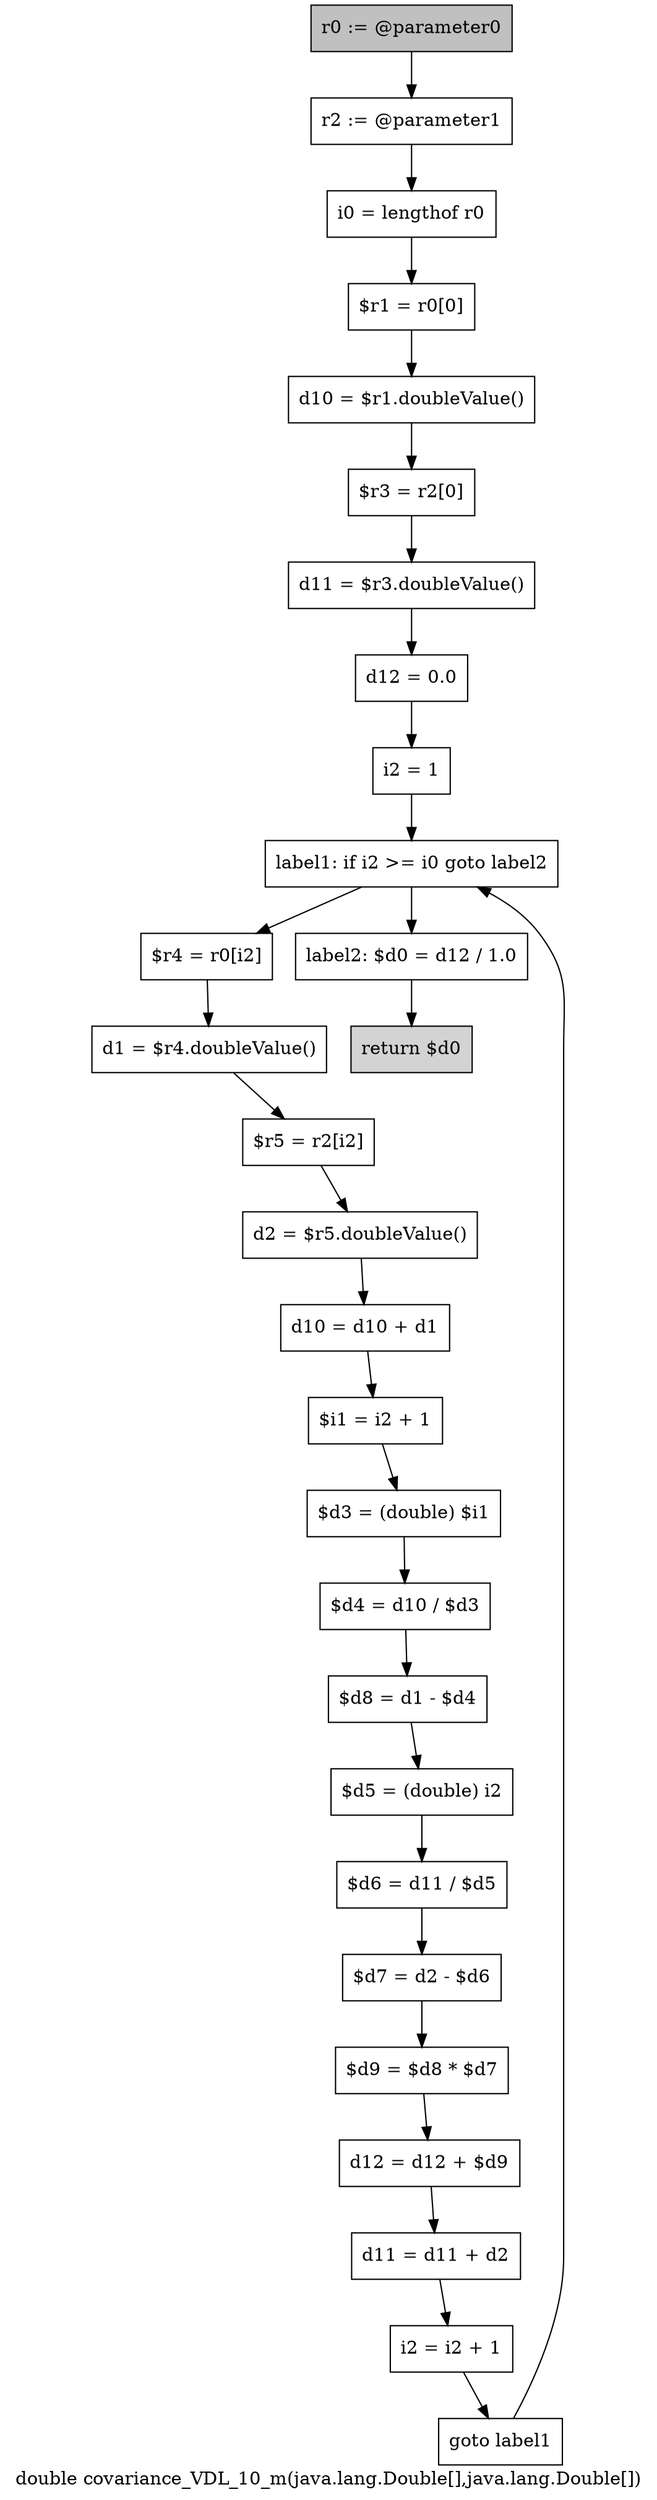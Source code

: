 digraph "double covariance_VDL_10_m(java.lang.Double[],java.lang.Double[])" {
    label="double covariance_VDL_10_m(java.lang.Double[],java.lang.Double[])";
    node [shape=box];
    "0" [style=filled,fillcolor=gray,label="r0 := @parameter0",];
    "1" [label="r2 := @parameter1",];
    "0"->"1";
    "2" [label="i0 = lengthof r0",];
    "1"->"2";
    "3" [label="$r1 = r0[0]",];
    "2"->"3";
    "4" [label="d10 = $r1.doubleValue()",];
    "3"->"4";
    "5" [label="$r3 = r2[0]",];
    "4"->"5";
    "6" [label="d11 = $r3.doubleValue()",];
    "5"->"6";
    "7" [label="d12 = 0.0",];
    "6"->"7";
    "8" [label="i2 = 1",];
    "7"->"8";
    "9" [label="label1: if i2 >= i0 goto label2",];
    "8"->"9";
    "10" [label="$r4 = r0[i2]",];
    "9"->"10";
    "27" [label="label2: $d0 = d12 / 1.0",];
    "9"->"27";
    "11" [label="d1 = $r4.doubleValue()",];
    "10"->"11";
    "12" [label="$r5 = r2[i2]",];
    "11"->"12";
    "13" [label="d2 = $r5.doubleValue()",];
    "12"->"13";
    "14" [label="d10 = d10 + d1",];
    "13"->"14";
    "15" [label="$i1 = i2 + 1",];
    "14"->"15";
    "16" [label="$d3 = (double) $i1",];
    "15"->"16";
    "17" [label="$d4 = d10 / $d3",];
    "16"->"17";
    "18" [label="$d8 = d1 - $d4",];
    "17"->"18";
    "19" [label="$d5 = (double) i2",];
    "18"->"19";
    "20" [label="$d6 = d11 / $d5",];
    "19"->"20";
    "21" [label="$d7 = d2 - $d6",];
    "20"->"21";
    "22" [label="$d9 = $d8 * $d7",];
    "21"->"22";
    "23" [label="d12 = d12 + $d9",];
    "22"->"23";
    "24" [label="d11 = d11 + d2",];
    "23"->"24";
    "25" [label="i2 = i2 + 1",];
    "24"->"25";
    "26" [label="goto label1",];
    "25"->"26";
    "26"->"9";
    "28" [style=filled,fillcolor=lightgray,label="return $d0",];
    "27"->"28";
}
